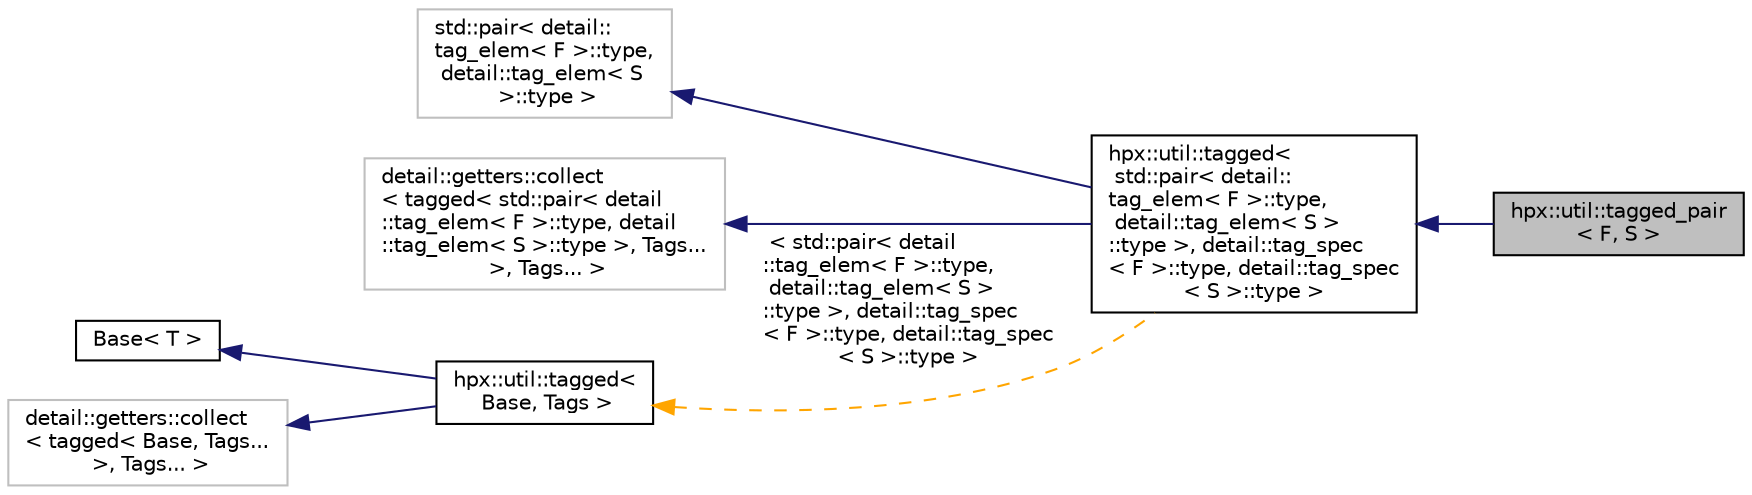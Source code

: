 digraph "hpx::util::tagged_pair&lt; F, S &gt;"
{
  edge [fontname="Helvetica",fontsize="10",labelfontname="Helvetica",labelfontsize="10"];
  node [fontname="Helvetica",fontsize="10",shape=record];
  rankdir="LR";
  Node0 [label="hpx::util::tagged_pair\l\< F, S \>",height=0.2,width=0.4,color="black", fillcolor="grey75", style="filled", fontcolor="black"];
  Node1 -> Node0 [dir="back",color="midnightblue",fontsize="10",style="solid",fontname="Helvetica"];
  Node1 [label="hpx::util::tagged\<\l std::pair\< detail::\ltag_elem\< F \>::type,\l detail::tag_elem\< S \>\l::type \>, detail::tag_spec\l\< F \>::type, detail::tag_spec\l\< S \>::type \>",height=0.2,width=0.4,color="black", fillcolor="white", style="filled",URL="$dd/d48/structhpx_1_1util_1_1tagged.html"];
  Node2 -> Node1 [dir="back",color="midnightblue",fontsize="10",style="solid",fontname="Helvetica"];
  Node2 [label="std::pair\< detail::\ltag_elem\< F \>::type,\l detail::tag_elem\< S\l \>::type \>",height=0.2,width=0.4,color="grey75", fillcolor="white", style="filled"];
  Node3 -> Node1 [dir="back",color="midnightblue",fontsize="10",style="solid",fontname="Helvetica"];
  Node3 [label="detail::getters::collect\l\< tagged\< std::pair\< detail\l::tag_elem\< F \>::type, detail\l::tag_elem\< S \>::type \>, Tags...\l \>, Tags... \>",height=0.2,width=0.4,color="grey75", fillcolor="white", style="filled"];
  Node4 -> Node1 [dir="back",color="orange",fontsize="10",style="dashed",label=" \< std::pair\< detail\l::tag_elem\< F \>::type,\l detail::tag_elem\< S \>\l::type \>, detail::tag_spec\l\< F \>::type, detail::tag_spec\l\< S \>::type \>" ,fontname="Helvetica"];
  Node4 [label="hpx::util::tagged\<\l Base, Tags \>",height=0.2,width=0.4,color="black", fillcolor="white", style="filled",URL="$dd/d48/structhpx_1_1util_1_1tagged.html"];
  Node5 -> Node4 [dir="back",color="midnightblue",fontsize="10",style="solid",fontname="Helvetica"];
  Node5 [label="Base\< T \>",height=0.2,width=0.4,color="black", fillcolor="white", style="filled",URL="$d0/d05/struct_base.html"];
  Node6 -> Node4 [dir="back",color="midnightblue",fontsize="10",style="solid",fontname="Helvetica"];
  Node6 [label="detail::getters::collect\l\< tagged\< Base, Tags...\l \>, Tags... \>",height=0.2,width=0.4,color="grey75", fillcolor="white", style="filled"];
}
